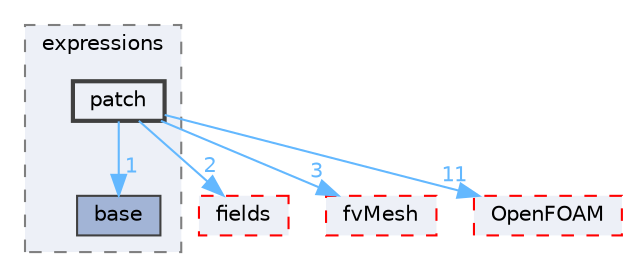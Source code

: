 digraph "src/finiteVolume/expressions/patch"
{
 // LATEX_PDF_SIZE
  bgcolor="transparent";
  edge [fontname=Helvetica,fontsize=10,labelfontname=Helvetica,labelfontsize=10];
  node [fontname=Helvetica,fontsize=10,shape=box,height=0.2,width=0.4];
  compound=true
  subgraph clusterdir_f31eeeddb3b7313615d9fc5a30556efd {
    graph [ bgcolor="#edf0f7", pencolor="grey50", label="expressions", fontname=Helvetica,fontsize=10 style="filled,dashed", URL="dir_f31eeeddb3b7313615d9fc5a30556efd.html",tooltip=""]
  dir_ceaa76c844d1e3fb89058c70cb569b5f [label="base", fillcolor="#a2b4d6", color="grey25", style="filled", URL="dir_ceaa76c844d1e3fb89058c70cb569b5f.html",tooltip=""];
  dir_6bbd0519651b483f986c0452fcb0469a [label="patch", fillcolor="#edf0f7", color="grey25", style="filled,bold", URL="dir_6bbd0519651b483f986c0452fcb0469a.html",tooltip=""];
  }
  dir_25ab4a83a983f7bb7a38b7f63bb141b7 [label="fields", fillcolor="#edf0f7", color="red", style="filled,dashed", URL="dir_25ab4a83a983f7bb7a38b7f63bb141b7.html",tooltip=""];
  dir_c382fa095c9c33d8673c0dd60aaef275 [label="fvMesh", fillcolor="#edf0f7", color="red", style="filled,dashed", URL="dir_c382fa095c9c33d8673c0dd60aaef275.html",tooltip=""];
  dir_c5473ff19b20e6ec4dfe5c310b3778a8 [label="OpenFOAM", fillcolor="#edf0f7", color="red", style="filled,dashed", URL="dir_c5473ff19b20e6ec4dfe5c310b3778a8.html",tooltip=""];
  dir_6bbd0519651b483f986c0452fcb0469a->dir_25ab4a83a983f7bb7a38b7f63bb141b7 [headlabel="2", labeldistance=1.5 headhref="dir_002815_001332.html" href="dir_002815_001332.html" color="steelblue1" fontcolor="steelblue1"];
  dir_6bbd0519651b483f986c0452fcb0469a->dir_c382fa095c9c33d8673c0dd60aaef275 [headlabel="3", labeldistance=1.5 headhref="dir_002815_001544.html" href="dir_002815_001544.html" color="steelblue1" fontcolor="steelblue1"];
  dir_6bbd0519651b483f986c0452fcb0469a->dir_c5473ff19b20e6ec4dfe5c310b3778a8 [headlabel="11", labeldistance=1.5 headhref="dir_002815_002695.html" href="dir_002815_002695.html" color="steelblue1" fontcolor="steelblue1"];
  dir_6bbd0519651b483f986c0452fcb0469a->dir_ceaa76c844d1e3fb89058c70cb569b5f [headlabel="1", labeldistance=1.5 headhref="dir_002815_000194.html" href="dir_002815_000194.html" color="steelblue1" fontcolor="steelblue1"];
}

